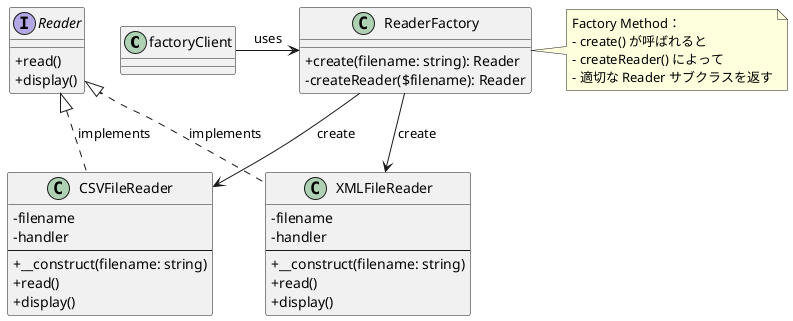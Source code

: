 @startuml factoryMethodClassDiagram
skinparam classAttributeIconSize 0

class factoryClient

class ReaderFactory{
  +create(filename: string): Reader
  -createReader($filename): Reader
}

interface Reader{
  +read()
  +display()
}

class CSVFileReader{
  -filename
  -handler
  --
  +__construct(filename: string)
  +read()
  +display()
}

class XMLFileReader{
  -filename
  -handler
  --
  +__construct(filename: string)
  +read()
  +display()
}

factoryClient-right->ReaderFactory :uses
Reader<|..CSVFileReader : implements
Reader<|..XMLFileReader : implements
ReaderFactory-->CSVFileReader : create
ReaderFactory-->XMLFileReader : create

note right of ReaderFactory
Factory Method：
- create() が呼ばれると
- createReader() によって
- 適切な Reader サブクラスを返す
end note

@enduml